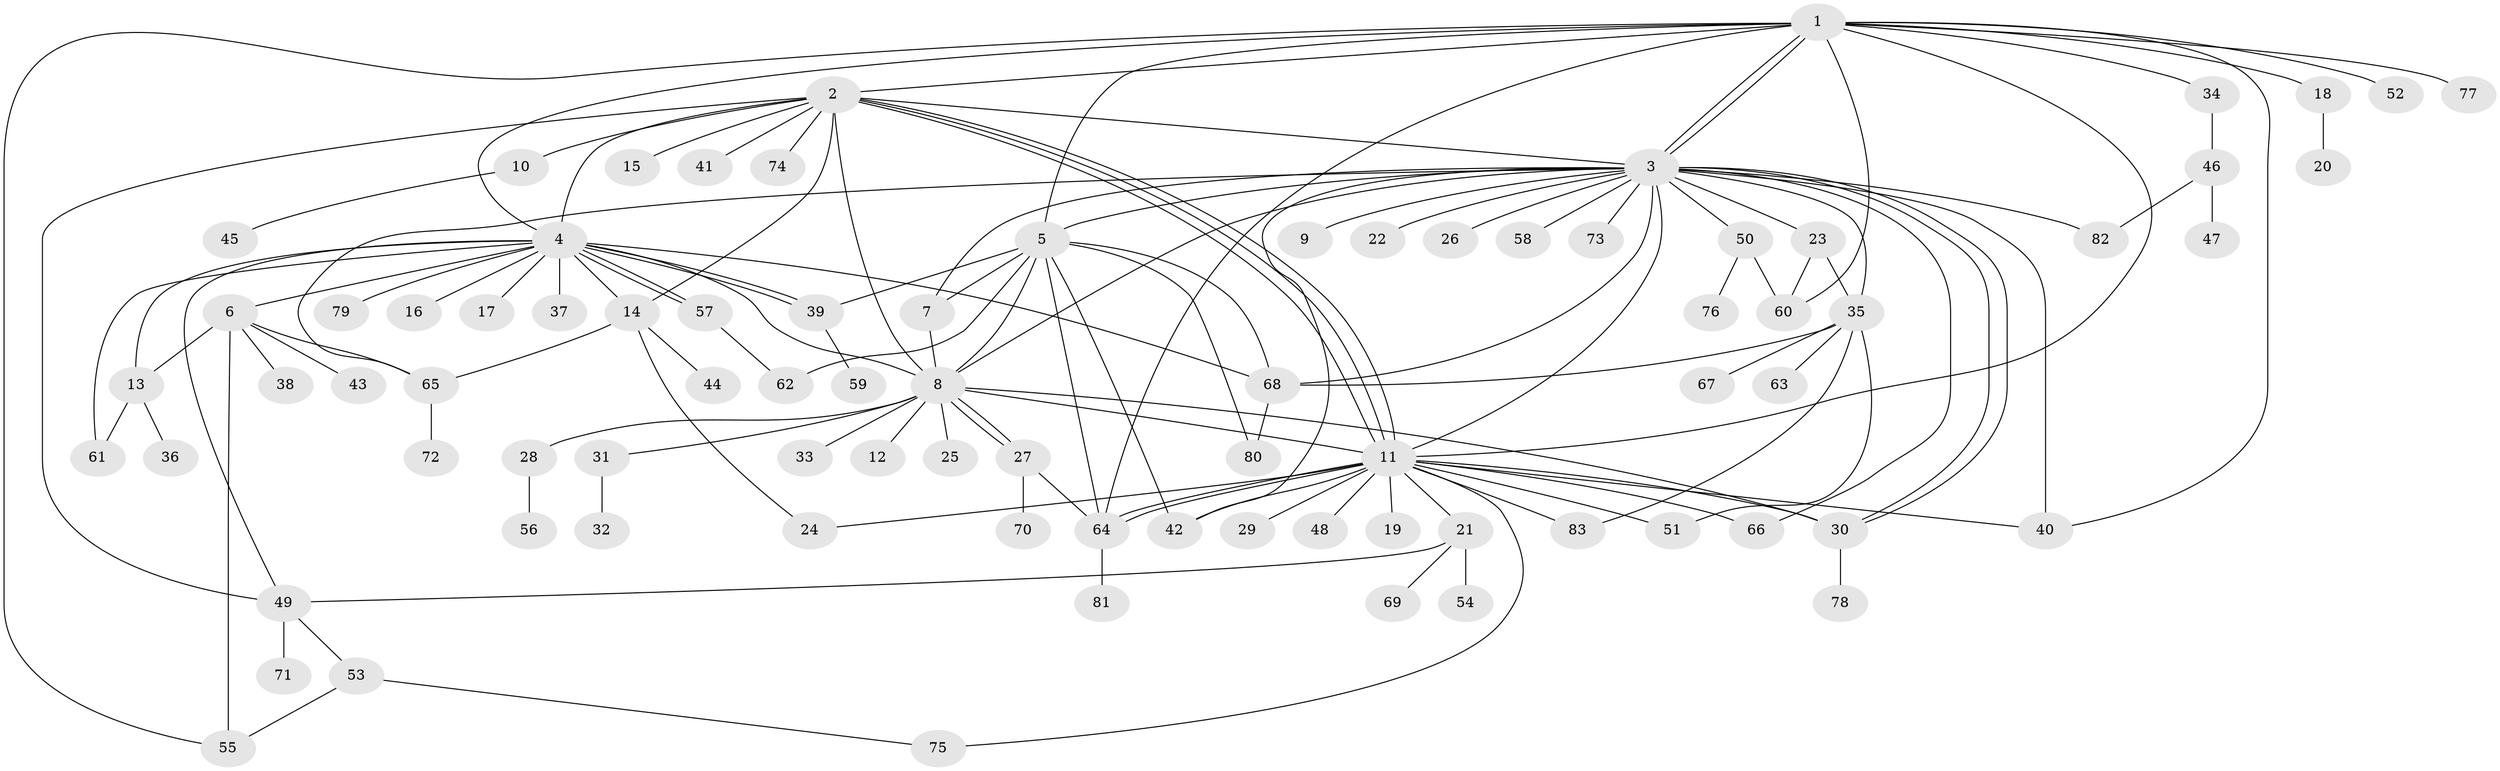 // Generated by graph-tools (version 1.1) at 2025/47/03/09/25 04:47:39]
// undirected, 83 vertices, 134 edges
graph export_dot {
graph [start="1"]
  node [color=gray90,style=filled];
  1;
  2;
  3;
  4;
  5;
  6;
  7;
  8;
  9;
  10;
  11;
  12;
  13;
  14;
  15;
  16;
  17;
  18;
  19;
  20;
  21;
  22;
  23;
  24;
  25;
  26;
  27;
  28;
  29;
  30;
  31;
  32;
  33;
  34;
  35;
  36;
  37;
  38;
  39;
  40;
  41;
  42;
  43;
  44;
  45;
  46;
  47;
  48;
  49;
  50;
  51;
  52;
  53;
  54;
  55;
  56;
  57;
  58;
  59;
  60;
  61;
  62;
  63;
  64;
  65;
  66;
  67;
  68;
  69;
  70;
  71;
  72;
  73;
  74;
  75;
  76;
  77;
  78;
  79;
  80;
  81;
  82;
  83;
  1 -- 2;
  1 -- 3;
  1 -- 3;
  1 -- 4;
  1 -- 5;
  1 -- 11;
  1 -- 18;
  1 -- 34;
  1 -- 40;
  1 -- 52;
  1 -- 55;
  1 -- 60;
  1 -- 64;
  1 -- 77;
  2 -- 3;
  2 -- 4;
  2 -- 8;
  2 -- 10;
  2 -- 11;
  2 -- 11;
  2 -- 11;
  2 -- 14;
  2 -- 15;
  2 -- 41;
  2 -- 49;
  2 -- 74;
  3 -- 5;
  3 -- 7;
  3 -- 8;
  3 -- 9;
  3 -- 11;
  3 -- 22;
  3 -- 23;
  3 -- 26;
  3 -- 30;
  3 -- 30;
  3 -- 35;
  3 -- 40;
  3 -- 42;
  3 -- 50;
  3 -- 58;
  3 -- 65;
  3 -- 66;
  3 -- 68;
  3 -- 73;
  3 -- 82;
  4 -- 6;
  4 -- 8;
  4 -- 13;
  4 -- 14;
  4 -- 16;
  4 -- 17;
  4 -- 37;
  4 -- 39;
  4 -- 39;
  4 -- 49;
  4 -- 57;
  4 -- 57;
  4 -- 61;
  4 -- 68;
  4 -- 79;
  5 -- 7;
  5 -- 8;
  5 -- 39;
  5 -- 42;
  5 -- 62;
  5 -- 64;
  5 -- 68;
  5 -- 80;
  6 -- 13;
  6 -- 38;
  6 -- 43;
  6 -- 55;
  6 -- 65;
  7 -- 8;
  8 -- 11;
  8 -- 12;
  8 -- 25;
  8 -- 27;
  8 -- 27;
  8 -- 28;
  8 -- 30;
  8 -- 31;
  8 -- 33;
  10 -- 45;
  11 -- 19;
  11 -- 21;
  11 -- 24;
  11 -- 29;
  11 -- 30;
  11 -- 40;
  11 -- 42;
  11 -- 48;
  11 -- 51;
  11 -- 64;
  11 -- 64;
  11 -- 66;
  11 -- 75;
  11 -- 83;
  13 -- 36;
  13 -- 61;
  14 -- 24;
  14 -- 44;
  14 -- 65;
  18 -- 20;
  21 -- 49;
  21 -- 54;
  21 -- 69;
  23 -- 35;
  23 -- 60;
  27 -- 64;
  27 -- 70;
  28 -- 56;
  30 -- 78;
  31 -- 32;
  34 -- 46;
  35 -- 51;
  35 -- 63;
  35 -- 67;
  35 -- 68;
  35 -- 83;
  39 -- 59;
  46 -- 47;
  46 -- 82;
  49 -- 53;
  49 -- 71;
  50 -- 60;
  50 -- 76;
  53 -- 55;
  53 -- 75;
  57 -- 62;
  64 -- 81;
  65 -- 72;
  68 -- 80;
}
